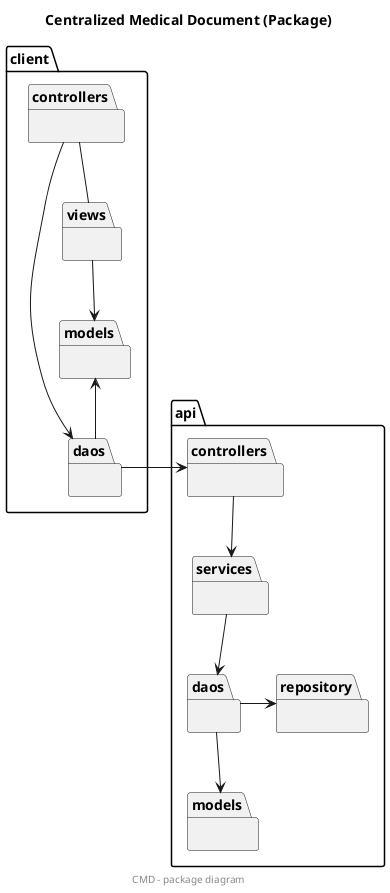 @startuml
title **Centralized Medical Document** (Package)
center footer CMD - package diagram

package client.views {

}

package client.models {

}

package client.controllers {

}

package client.daos {

}

client.controllers -right-> client.daos
client.daos -up-> client.models
client.controllers --  client.views

client.views --> client.models

package api.models { 

}

package api.controllers { 

}
 
package api.services { 

}

package api.daos {

}

package api.repository {

}

api.daos --> api.models
api.services --> api.daos
api.controllers --> api.services
api.daos -right-> api.repository

client.daos -right-> api.controllers
@enduml